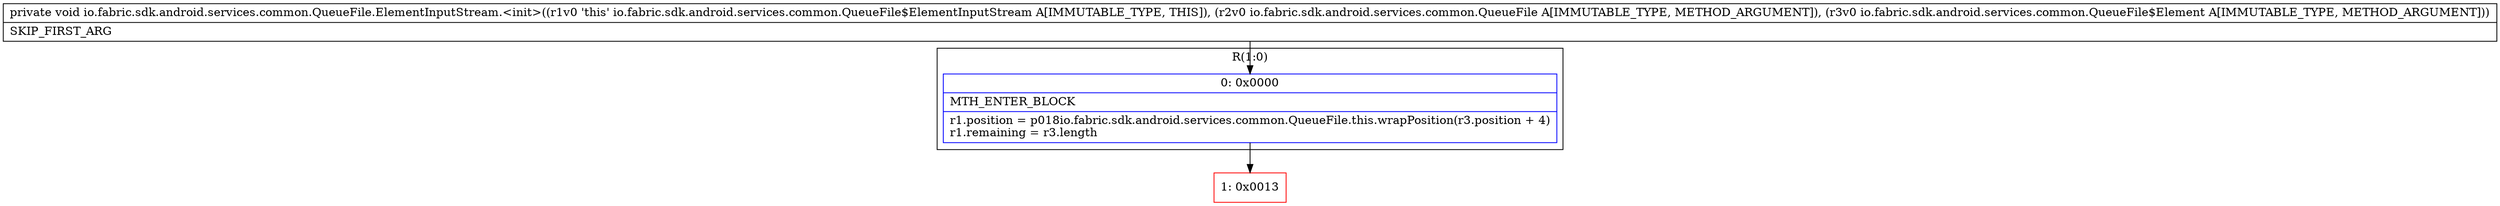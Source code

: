 digraph "CFG forio.fabric.sdk.android.services.common.QueueFile.ElementInputStream.\<init\>(Lio\/fabric\/sdk\/android\/services\/common\/QueueFile;Lio\/fabric\/sdk\/android\/services\/common\/QueueFile$Element;)V" {
subgraph cluster_Region_552536042 {
label = "R(1:0)";
node [shape=record,color=blue];
Node_0 [shape=record,label="{0\:\ 0x0000|MTH_ENTER_BLOCK\l|r1.position = p018io.fabric.sdk.android.services.common.QueueFile.this.wrapPosition(r3.position + 4)\lr1.remaining = r3.length\l}"];
}
Node_1 [shape=record,color=red,label="{1\:\ 0x0013}"];
MethodNode[shape=record,label="{private void io.fabric.sdk.android.services.common.QueueFile.ElementInputStream.\<init\>((r1v0 'this' io.fabric.sdk.android.services.common.QueueFile$ElementInputStream A[IMMUTABLE_TYPE, THIS]), (r2v0 io.fabric.sdk.android.services.common.QueueFile A[IMMUTABLE_TYPE, METHOD_ARGUMENT]), (r3v0 io.fabric.sdk.android.services.common.QueueFile$Element A[IMMUTABLE_TYPE, METHOD_ARGUMENT]))  | SKIP_FIRST_ARG\l}"];
MethodNode -> Node_0;
Node_0 -> Node_1;
}

